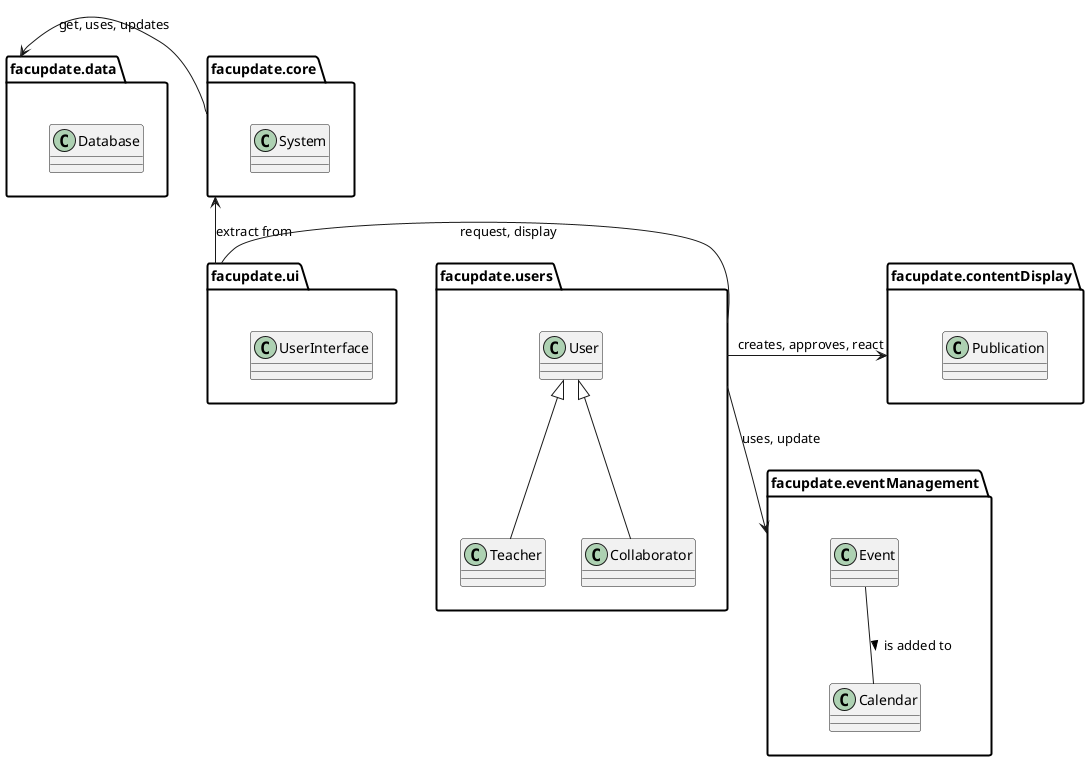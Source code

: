 @startuml package_diagram

skinparam FontSize 14
skinparam PackageBorderThickness 2

package "facupdate.users" as users {
    class User
    class Teacher
    class Collaborator
}

package "facupdate.core" as core {
    class System
}

package "facupdate.data" as data {
    class Database
}

package "facupdate.ui" as ui {
    class UserInterface
}

package "facupdate.contentDisplay" as content {
    class Publication
}

package "facupdate.eventManagement" as calendar {
    class Calendar
    class Event
}

core <-down- ui : extract from
core -left-> data : get, uses, updates
users -right- ui : request, display
users -left-> content : creates, approves, react 
users --> calendar : uses, update

User <|-- Teacher
User <|-- Collaborator
Event -- Calendar : is added to > 

@enduml
